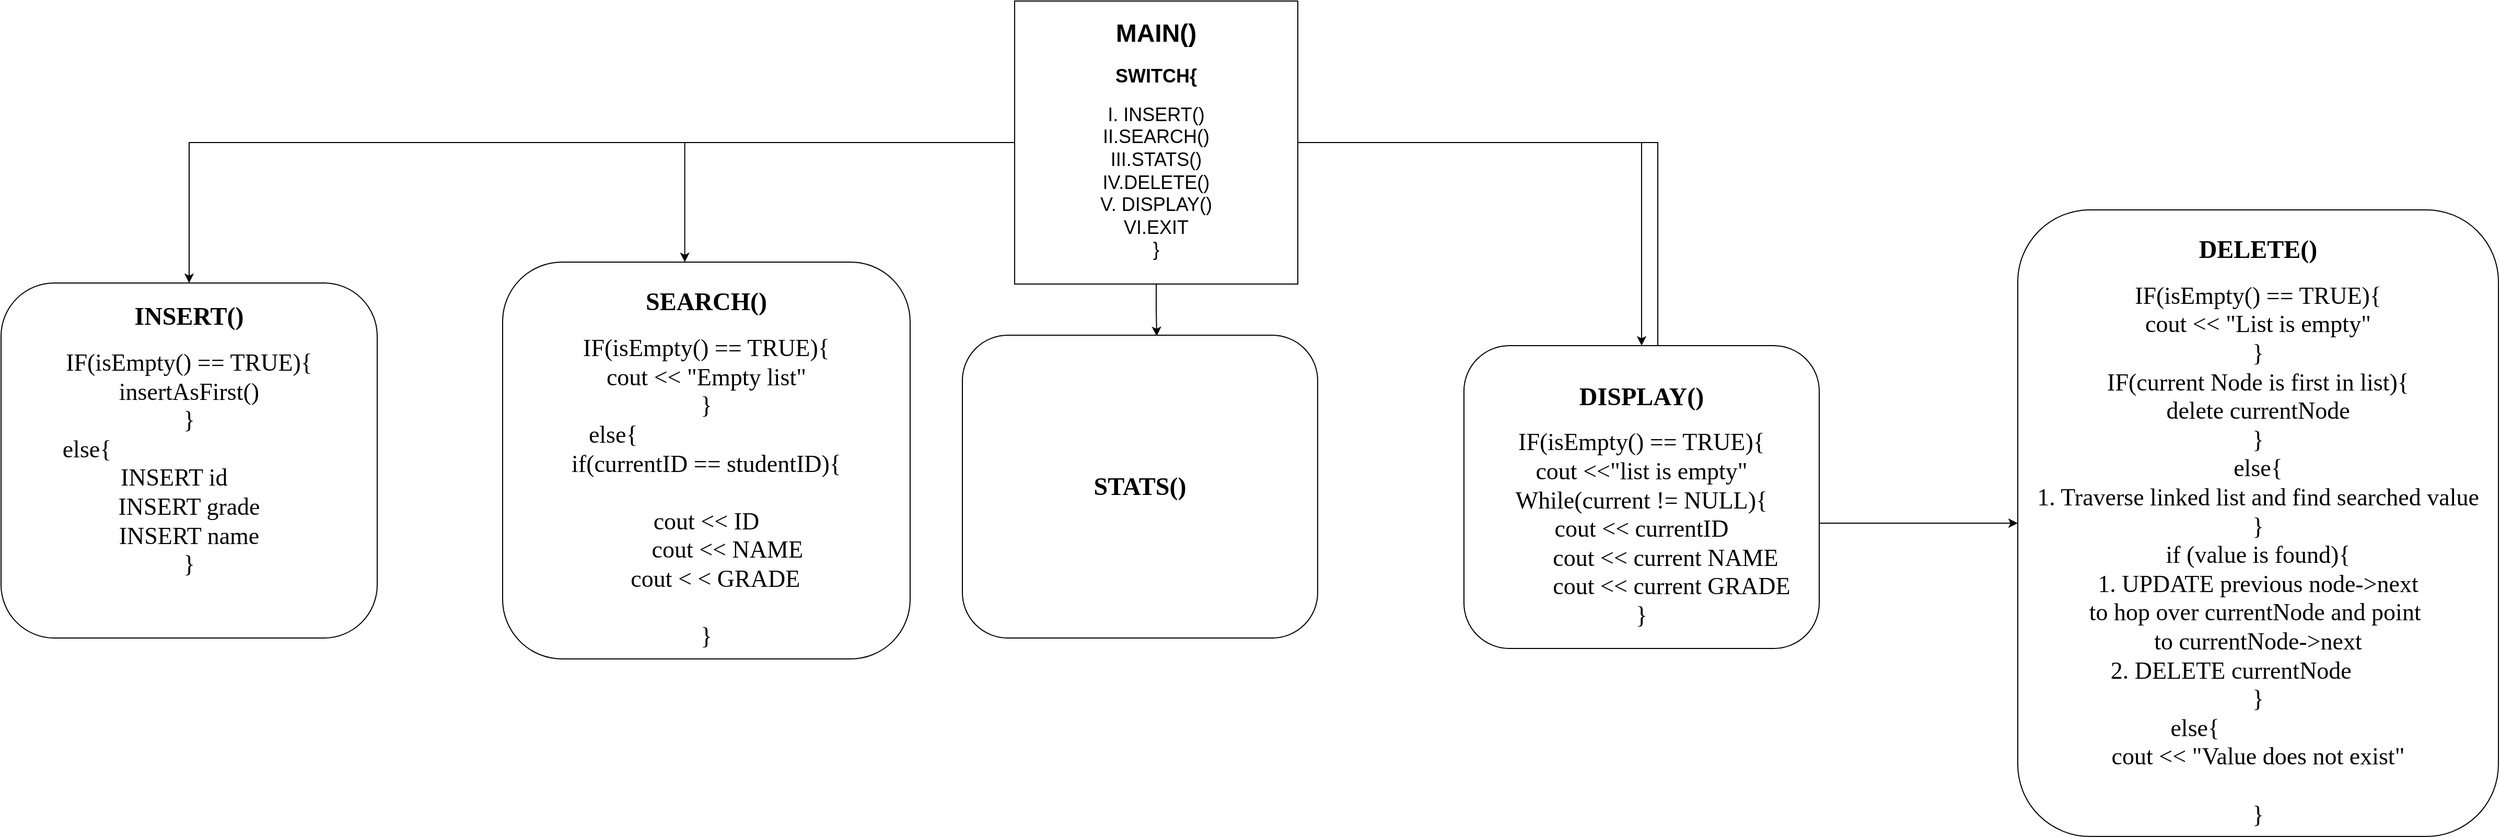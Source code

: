 <mxfile version="15.9.1" type="github">
  <diagram id="42B0yYsS4WE9QI_ON9u-" name="Page-1">
    <mxGraphModel dx="3187" dy="1243" grid="1" gridSize="10" guides="1" tooltips="1" connect="1" arrows="1" fold="1" page="1" pageScale="1" pageWidth="850" pageHeight="1100" math="0" shadow="0">
      <root>
        <mxCell id="0" />
        <mxCell id="1" parent="0" />
        <mxCell id="UTaXSZdLz8AItKQFyk2M-6" style="edgeStyle=orthogonalEdgeStyle;rounded=0;orthogonalLoop=1;jettySize=auto;html=1;entryX=0.5;entryY=0;entryDx=0;entryDy=0;fontFamily=Lucida Console;fontSize=18;" edge="1" parent="1" source="UTaXSZdLz8AItKQFyk2M-3" target="UTaXSZdLz8AItKQFyk2M-5">
          <mxGeometry relative="1" as="geometry" />
        </mxCell>
        <mxCell id="UTaXSZdLz8AItKQFyk2M-12" style="edgeStyle=orthogonalEdgeStyle;rounded=0;orthogonalLoop=1;jettySize=auto;html=1;entryX=0.447;entryY=0;entryDx=0;entryDy=0;entryPerimeter=0;fontFamily=Lucida Console;fontSize=24;" edge="1" parent="1" source="UTaXSZdLz8AItKQFyk2M-3" target="UTaXSZdLz8AItKQFyk2M-11">
          <mxGeometry relative="1" as="geometry" />
        </mxCell>
        <mxCell id="UTaXSZdLz8AItKQFyk2M-14" style="edgeStyle=orthogonalEdgeStyle;rounded=0;orthogonalLoop=1;jettySize=auto;html=1;entryX=0.547;entryY=0.003;entryDx=0;entryDy=0;entryPerimeter=0;fontFamily=Lucida Console;fontSize=24;" edge="1" parent="1" source="UTaXSZdLz8AItKQFyk2M-3" target="UTaXSZdLz8AItKQFyk2M-13">
          <mxGeometry relative="1" as="geometry" />
        </mxCell>
        <mxCell id="UTaXSZdLz8AItKQFyk2M-18" style="edgeStyle=orthogonalEdgeStyle;rounded=0;orthogonalLoop=1;jettySize=auto;html=1;fontFamily=Lucida Console;fontSize=24;" edge="1" parent="1" source="UTaXSZdLz8AItKQFyk2M-3" target="UTaXSZdLz8AItKQFyk2M-17">
          <mxGeometry relative="1" as="geometry" />
        </mxCell>
        <mxCell id="UTaXSZdLz8AItKQFyk2M-21" style="edgeStyle=orthogonalEdgeStyle;rounded=0;orthogonalLoop=1;jettySize=auto;html=1;fontFamily=Lucida Console;fontSize=24;" edge="1" parent="1" source="UTaXSZdLz8AItKQFyk2M-3" target="UTaXSZdLz8AItKQFyk2M-19">
          <mxGeometry relative="1" as="geometry" />
        </mxCell>
        <mxCell id="UTaXSZdLz8AItKQFyk2M-3" value="&lt;h1&gt;MAIN()&lt;/h1&gt;&lt;h2&gt;SWITCH{&lt;/h2&gt;&lt;div style=&quot;font-size: 18px&quot;&gt;I. INSERT()&lt;/div&gt;&lt;div style=&quot;font-size: 18px&quot;&gt;II.SEARCH()&lt;/div&gt;&lt;div style=&quot;font-size: 18px&quot;&gt;III.STATS()&lt;/div&gt;&lt;div style=&quot;font-size: 18px&quot;&gt;IV.DELETE()&lt;/div&gt;&lt;div style=&quot;font-size: 18px&quot;&gt;V. DISPLAY()&lt;/div&gt;&lt;div style=&quot;font-size: 18px&quot;&gt;VI.EXIT&lt;/div&gt;&lt;div style=&quot;font-size: 18px&quot;&gt;}&lt;/div&gt;&lt;div style=&quot;font-size: 18px&quot;&gt;&lt;br&gt;&lt;/div&gt;" style="whiteSpace=wrap;html=1;aspect=fixed;" vertex="1" parent="1">
          <mxGeometry x="290" y="50" width="271" height="271" as="geometry" />
        </mxCell>
        <mxCell id="UTaXSZdLz8AItKQFyk2M-5" value="&lt;h1 style=&quot;font-size: 24px&quot;&gt;INSERT()&lt;/h1&gt;&lt;div style=&quot;font-size: 23px&quot;&gt;IF(isEmpty() == TRUE){&lt;/div&gt;&lt;div style=&quot;font-size: 23px&quot;&gt;insertAsFirst()&lt;/div&gt;&lt;div style=&quot;font-size: 23px&quot;&gt;}&lt;/div&gt;&lt;div style=&quot;font-size: 23px&quot;&gt;else{&amp;nbsp; &amp;nbsp; &amp;nbsp; &amp;nbsp; &amp;nbsp; &amp;nbsp; &amp;nbsp; &amp;nbsp; &amp;nbsp; &amp;nbsp; &amp;nbsp; &amp;nbsp; &amp;nbsp; &amp;nbsp; &amp;nbsp; &amp;nbsp; &amp;nbsp;&amp;nbsp;&lt;/div&gt;&lt;div style=&quot;font-size: 23px&quot;&gt;&lt;span&gt;INSERT id&amp;nbsp; &amp;nbsp; &amp;nbsp;&lt;/span&gt;&lt;br&gt;&lt;/div&gt;&lt;div style=&quot;font-size: 23px&quot;&gt;INSERT grade&lt;/div&gt;&lt;div style=&quot;font-size: 23px&quot;&gt;INSERT name&lt;/div&gt;&lt;div style=&quot;font-size: 23px&quot;&gt;}&lt;/div&gt;&lt;div style=&quot;font-size: 23px&quot;&gt;&lt;br&gt;&lt;/div&gt;&lt;div style=&quot;font-size: 23px&quot;&gt;&lt;br&gt;&lt;/div&gt;" style="rounded=1;whiteSpace=wrap;html=1;fontFamily=Lucida Console;fontSize=18;" vertex="1" parent="1">
          <mxGeometry x="-680" y="320" width="360" height="340" as="geometry" />
        </mxCell>
        <mxCell id="UTaXSZdLz8AItKQFyk2M-11" value="&lt;h1 style=&quot;font-size: 24px&quot;&gt;SEARCH()&lt;/h1&gt;&lt;div style=&quot;font-size: 23px&quot;&gt;IF(isEmpty() == TRUE){&lt;/div&gt;&lt;div style=&quot;font-size: 23px&quot;&gt;cout &amp;lt;&amp;lt; &quot;Empty list&quot;&lt;/div&gt;&lt;div style=&quot;font-size: 23px&quot;&gt;}&lt;/div&gt;&lt;div style=&quot;font-size: 23px&quot;&gt;else{&amp;nbsp; &amp;nbsp; &amp;nbsp; &amp;nbsp; &amp;nbsp; &amp;nbsp; &amp;nbsp; &amp;nbsp; &amp;nbsp; &amp;nbsp; &amp;nbsp; &amp;nbsp; &amp;nbsp; &amp;nbsp; &amp;nbsp; &amp;nbsp;&lt;/div&gt;&lt;div style=&quot;font-size: 23px&quot;&gt;if(currentID == studentID){&lt;/div&gt;&lt;div style=&quot;font-size: 23px&quot;&gt;&lt;span&gt;&lt;br&gt;&lt;/span&gt;&lt;/div&gt;&lt;div style=&quot;font-size: 23px&quot;&gt;&lt;span&gt;cout &amp;lt;&amp;lt; ID&lt;/span&gt;&lt;br&gt;&lt;/div&gt;&lt;div style=&quot;font-size: 23px&quot;&gt;&amp;nbsp; &amp;nbsp; &amp;nbsp; &amp;nbsp;cout &amp;lt;&amp;lt; NAME&lt;/div&gt;&lt;div style=&quot;font-size: 23px&quot;&gt;&lt;span style=&quot;white-space: pre&quot;&gt;	&lt;/span&gt;&amp;nbsp; cout &amp;lt; &amp;lt; GRADE&lt;/div&gt;&lt;div style=&quot;font-size: 23px&quot;&gt;&lt;br&gt;&lt;/div&gt;&lt;div style=&quot;font-size: 23px&quot;&gt;}&lt;/div&gt;" style="rounded=1;whiteSpace=wrap;html=1;fontFamily=Lucida Console;fontSize=18;" vertex="1" parent="1">
          <mxGeometry x="-200" y="300" width="390" height="380" as="geometry" />
        </mxCell>
        <mxCell id="UTaXSZdLz8AItKQFyk2M-13" value="&lt;h1 style=&quot;font-size: 24px&quot;&gt;STATS()&lt;/h1&gt;" style="rounded=1;whiteSpace=wrap;html=1;fontFamily=Lucida Console;fontSize=18;" vertex="1" parent="1">
          <mxGeometry x="240" y="370" width="340" height="290" as="geometry" />
        </mxCell>
        <mxCell id="UTaXSZdLz8AItKQFyk2M-17" value="&lt;h1 style=&quot;font-size: 24px&quot;&gt;DISPLAY()&lt;/h1&gt;&lt;div style=&quot;font-size: 23px&quot;&gt;IF(isEmpty() == TRUE){&lt;/div&gt;&lt;div style=&quot;font-size: 23px&quot;&gt;cout &amp;lt;&amp;lt;&quot;list is empty&quot;&lt;/div&gt;&lt;div style=&quot;font-size: 23px&quot;&gt;While(current != NULL){&lt;/div&gt;&lt;div style=&quot;font-size: 23px&quot;&gt;cout &amp;lt;&amp;lt; currentID&lt;/div&gt;&lt;div style=&quot;font-size: 23px&quot;&gt;&amp;nbsp; &amp;nbsp; &amp;nbsp; &amp;nbsp; cout &amp;lt;&amp;lt; current NAME&lt;/div&gt;&lt;div style=&quot;font-size: 23px&quot;&gt;&amp;nbsp; &amp;nbsp; &amp;nbsp; &amp;nbsp; &amp;nbsp; cout &amp;lt;&amp;lt; current GRADE&lt;/div&gt;&lt;div style=&quot;font-size: 23px&quot;&gt;}&lt;/div&gt;" style="rounded=1;whiteSpace=wrap;html=1;fontFamily=Lucida Console;fontSize=18;" vertex="1" parent="1">
          <mxGeometry x="720" y="380" width="340" height="290" as="geometry" />
        </mxCell>
        <mxCell id="UTaXSZdLz8AItKQFyk2M-19" value="&lt;h1 style=&quot;font-size: 24px&quot;&gt;DELETE()&lt;/h1&gt;&lt;div style=&quot;font-size: 23px&quot;&gt;IF(isEmpty() == TRUE){&lt;/div&gt;&lt;div style=&quot;font-size: 23px&quot;&gt;cout &amp;lt;&amp;lt; &quot;List is empty&quot;&lt;/div&gt;&lt;div style=&quot;font-size: 23px&quot;&gt;}&lt;/div&gt;&lt;div style=&quot;font-size: 23px&quot;&gt;IF(current Node is first in list){&lt;/div&gt;&lt;div style=&quot;font-size: 23px&quot;&gt;delete currentNode&lt;/div&gt;&lt;div style=&quot;font-size: 23px&quot;&gt;}&lt;/div&gt;&lt;div style=&quot;font-size: 23px&quot;&gt;else{&lt;/div&gt;&lt;div style=&quot;font-size: 23px&quot;&gt;1. Traverse linked list and find searched value&lt;/div&gt;&lt;div style=&quot;font-size: 23px&quot;&gt;}&lt;/div&gt;&lt;div style=&quot;font-size: 23px&quot;&gt;if (value is found){&lt;/div&gt;&lt;div style=&quot;font-size: 23px&quot;&gt;1. UPDATE previous node-&amp;gt;next&lt;/div&gt;&lt;div style=&quot;font-size: 23px&quot;&gt;to hop over currentNode and point&amp;nbsp;&lt;/div&gt;&lt;div style=&quot;font-size: 23px&quot;&gt;to currentNode-&amp;gt;next&lt;/div&gt;&lt;div style=&quot;font-size: 23px&quot;&gt;&lt;span&gt;2. DELETE currentNode&amp;nbsp; &amp;nbsp; &amp;nbsp; &amp;nbsp; &amp;nbsp;&lt;/span&gt;&lt;/div&gt;&lt;div style=&quot;font-size: 23px&quot;&gt;}&lt;/div&gt;&lt;div style=&quot;font-size: 23px&quot;&gt;&lt;span&gt;else{&amp;nbsp; &amp;nbsp; &amp;nbsp; &amp;nbsp; &amp;nbsp; &amp;nbsp; &amp;nbsp; &amp;nbsp; &amp;nbsp; &amp;nbsp; &amp;nbsp;&lt;/span&gt;&lt;/div&gt;&lt;div style=&quot;font-size: 23px&quot;&gt;cout &amp;lt;&amp;lt; &quot;Value does not exist&quot;&lt;/div&gt;&lt;div style=&quot;font-size: 23px&quot;&gt;&lt;br&gt;&lt;/div&gt;&lt;div style=&quot;font-size: 23px&quot;&gt;}&lt;/div&gt;" style="rounded=1;whiteSpace=wrap;html=1;fontFamily=Lucida Console;fontSize=18;" vertex="1" parent="1">
          <mxGeometry x="1250" y="250" width="460" height="600" as="geometry" />
        </mxCell>
      </root>
    </mxGraphModel>
  </diagram>
</mxfile>
